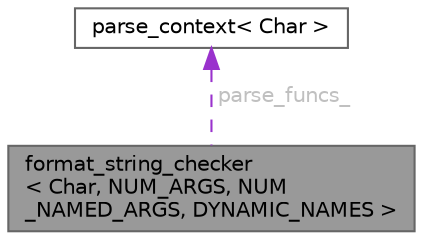 digraph "format_string_checker&lt; Char, NUM_ARGS, NUM_NAMED_ARGS, DYNAMIC_NAMES &gt;"
{
 // LATEX_PDF_SIZE
  bgcolor="transparent";
  edge [fontname=Helvetica,fontsize=10,labelfontname=Helvetica,labelfontsize=10];
  node [fontname=Helvetica,fontsize=10,shape=box,height=0.2,width=0.4];
  Node1 [id="Node000001",label="format_string_checker\l\< Char, NUM_ARGS, NUM\l_NAMED_ARGS, DYNAMIC_NAMES \>",height=0.2,width=0.4,color="gray40", fillcolor="grey60", style="filled", fontcolor="black",tooltip=" "];
  Node2 -> Node1 [id="edge1_Node000001_Node000002",dir="back",color="darkorchid3",style="dashed",tooltip=" ",label=" parse_funcs_",fontcolor="grey" ];
  Node2 [id="Node000002",label="parse_context\< Char \>",height=0.2,width=0.4,color="gray40", fillcolor="white", style="filled",URL="$classparse__context.html",tooltip=" "];
}
